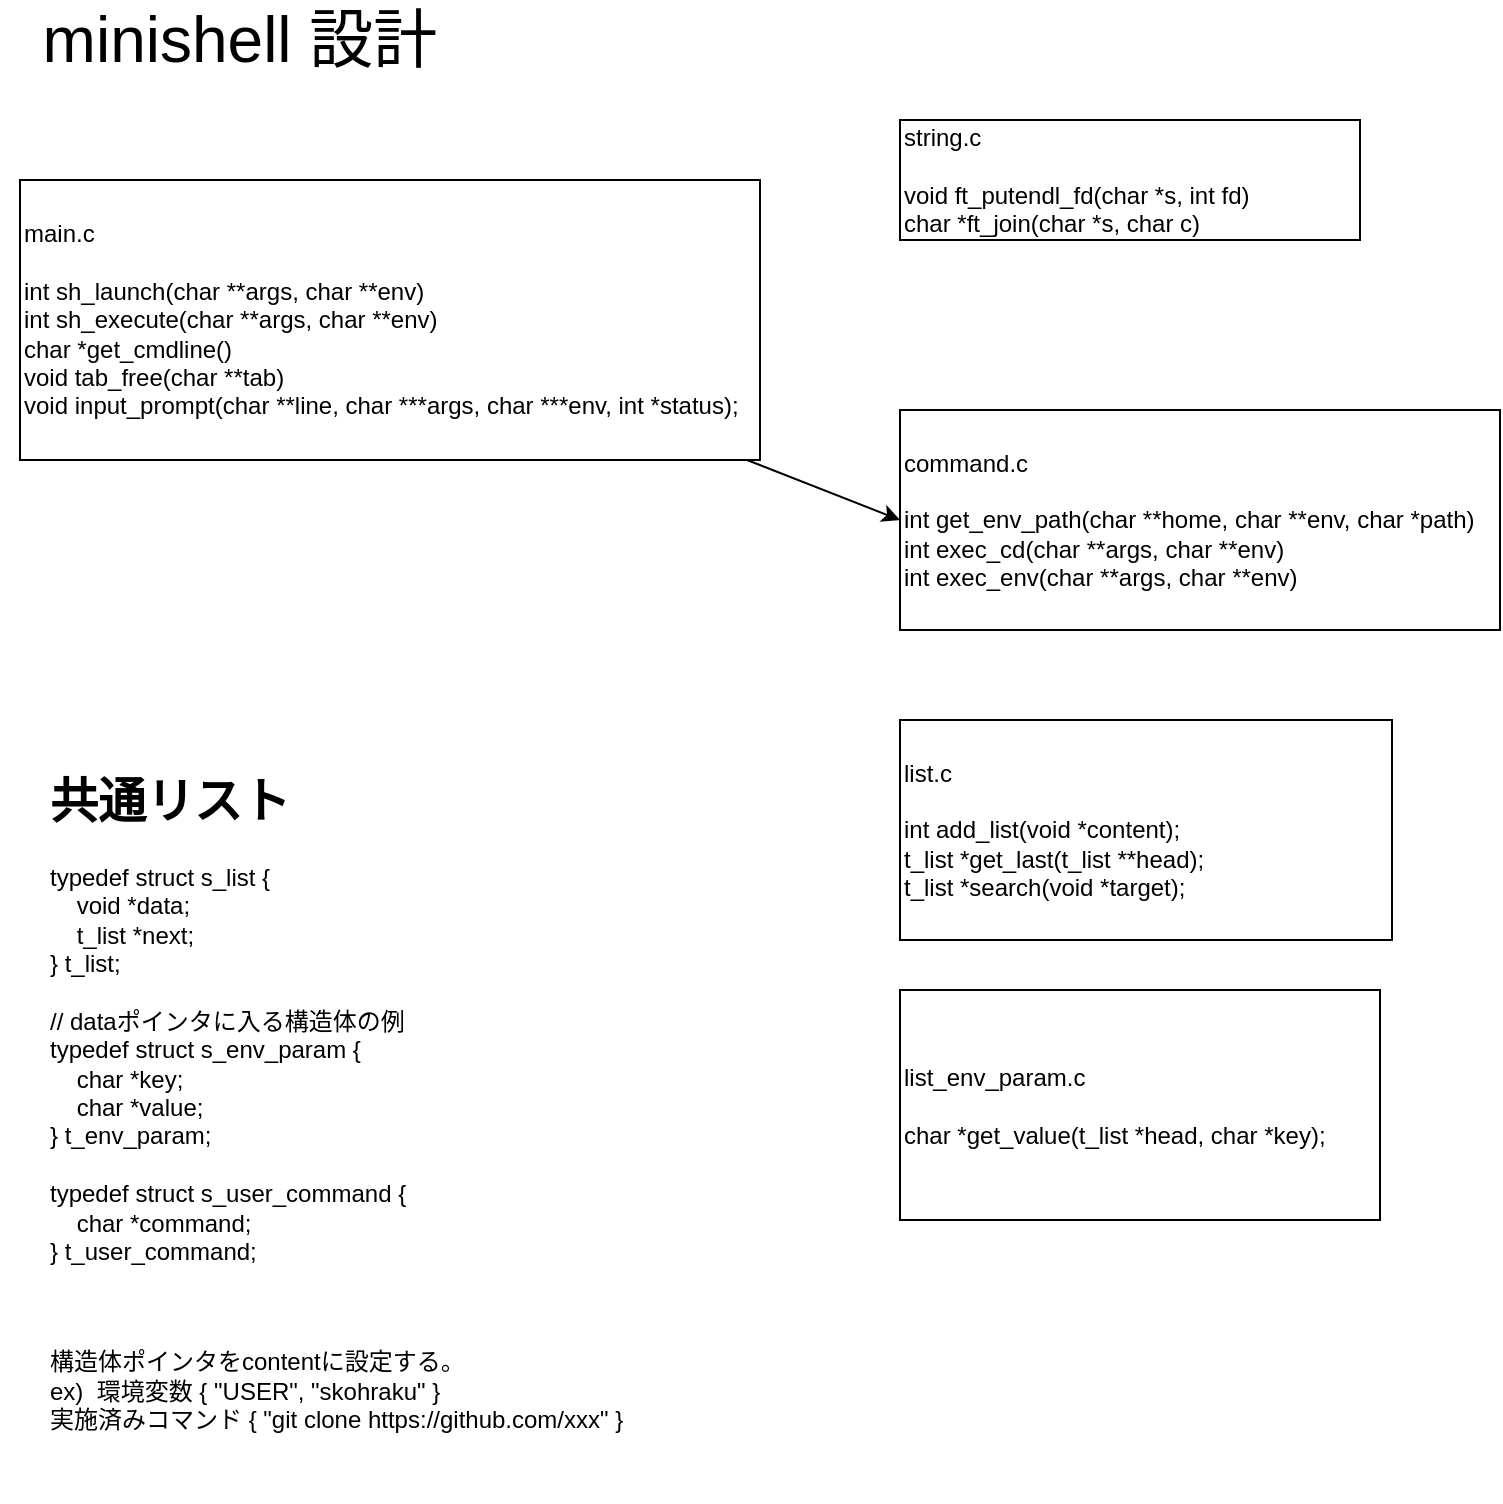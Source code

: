 <mxfile version="13.10.1" type="embed">
    <diagram id="8rXn6J1F0hXc0jveFzcs" name="ページ1">
        <mxGraphModel dx="795" dy="1923" grid="1" gridSize="10" guides="1" tooltips="1" connect="1" arrows="1" fold="1" page="1" pageScale="1" pageWidth="827" pageHeight="1169" math="0" shadow="0">
            <root>
                <mxCell id="0"/>
                <mxCell id="1" parent="0"/>
                <mxCell id="2" value="minishell 設計" style="text;html=1;strokeColor=none;fillColor=none;align=center;verticalAlign=middle;whiteSpace=wrap;rounded=0;fontSize=32;" parent="1" vertex="1">
                    <mxGeometry x="10" y="-1150" width="240" height="40" as="geometry"/>
                </mxCell>
                <mxCell id="7" value="main.c&lt;br&gt;&lt;br&gt;int sh_launch(char **args, char **env)&lt;br&gt;int sh_execute(char **args, char **env)&lt;br&gt;char *get_cmdline()&lt;br&gt;void tab_free(char **tab)&lt;br&gt;void input_prompt(char **line, char ***args, char ***env, int *status);" style="rounded=0;whiteSpace=wrap;html=1;align=left;" vertex="1" parent="1">
                    <mxGeometry x="20" y="-1060" width="370" height="140" as="geometry"/>
                </mxCell>
                <mxCell id="8" value="string.c&lt;br&gt;&lt;br&gt;void ft_putendl_fd(char *s, int fd)&lt;br&gt;char *ft_join(char *s, char c)" style="rounded=0;whiteSpace=wrap;html=1;align=left;" vertex="1" parent="1">
                    <mxGeometry x="460" y="-1090" width="230" height="60" as="geometry"/>
                </mxCell>
                <mxCell id="9" value="command.c&lt;br&gt;&lt;br&gt;int get_env_path(char **home, char **env, char *path)&lt;br&gt;int exec_cd(char **args, char **env)&lt;br&gt;int exec_env(char **args, char **env)" style="whiteSpace=wrap;html=1;align=left;" vertex="1" parent="1">
                    <mxGeometry x="460" y="-945" width="300" height="110" as="geometry"/>
                </mxCell>
                <mxCell id="10" value="" style="endArrow=classic;html=1;entryX=0;entryY=0.5;entryDx=0;entryDy=0;" edge="1" parent="1" source="7" target="9">
                    <mxGeometry width="50" height="50" relative="1" as="geometry">
                        <mxPoint x="380" y="-760" as="sourcePoint"/>
                        <mxPoint x="430" y="-810" as="targetPoint"/>
                    </mxGeometry>
                </mxCell>
                <mxCell id="11" value="list.c&lt;br&gt;&lt;br&gt;int add_list(void *content);&lt;br&gt;t_list *get_last(t_list **head);&lt;br&gt;t_list *search(void *target);" style="rounded=0;whiteSpace=wrap;html=1;align=left;" vertex="1" parent="1">
                    <mxGeometry x="460" y="-790" width="246" height="110" as="geometry"/>
                </mxCell>
                <mxCell id="13" value="&lt;h1&gt;共通リスト&lt;/h1&gt;&lt;p&gt;typedef struct s_list {&lt;br&gt;&lt;span&gt;&amp;nbsp; &amp;nbsp; void *data;&lt;br&gt;&amp;nbsp; &amp;nbsp; t_list *next;&lt;br&gt;} t_list;&lt;br&gt;&lt;br&gt;// dataポインタに入る構造体の例&lt;br&gt;typedef struct s_env_param {&lt;br&gt;&amp;nbsp; &amp;nbsp; char *key;&lt;br&gt;&amp;nbsp; &amp;nbsp; char *value;&lt;br&gt;} t_env_param;&lt;br&gt;&lt;br&gt;typedef struct s_user_command {&lt;br&gt;&amp;nbsp; &amp;nbsp; char *command;&lt;br&gt;} t_user_command;&lt;br&gt;&lt;br&gt;&lt;/span&gt;&lt;/p&gt;&lt;p&gt;&lt;span&gt;&lt;br&gt;構造体ポインタをcontentに設定する。&lt;br&gt;ex)&amp;nbsp; 環境変数 { &quot;USER&quot;, &quot;skohraku&quot; }&amp;nbsp;&lt;br&gt;実施済みコマンド { &quot;git clone https://github.com/xxx&quot; }&lt;br&gt;&lt;/span&gt;&lt;/p&gt;" style="text;html=1;strokeColor=none;fillColor=none;spacing=5;spacingTop=-20;whiteSpace=wrap;overflow=hidden;rounded=0;align=left;" vertex="1" parent="1">
                    <mxGeometry x="30" y="-769" width="370" height="370" as="geometry"/>
                </mxCell>
                <mxCell id="14" value="list_env_param.c&lt;br&gt;&lt;br&gt;char *get_value(t_list *head, char *key);&lt;br&gt;" style="rounded=0;whiteSpace=wrap;html=1;align=left;" vertex="1" parent="1">
                    <mxGeometry x="460" y="-655" width="240" height="115" as="geometry"/>
                </mxCell>
            </root>
        </mxGraphModel>
    </diagram>
</mxfile>
